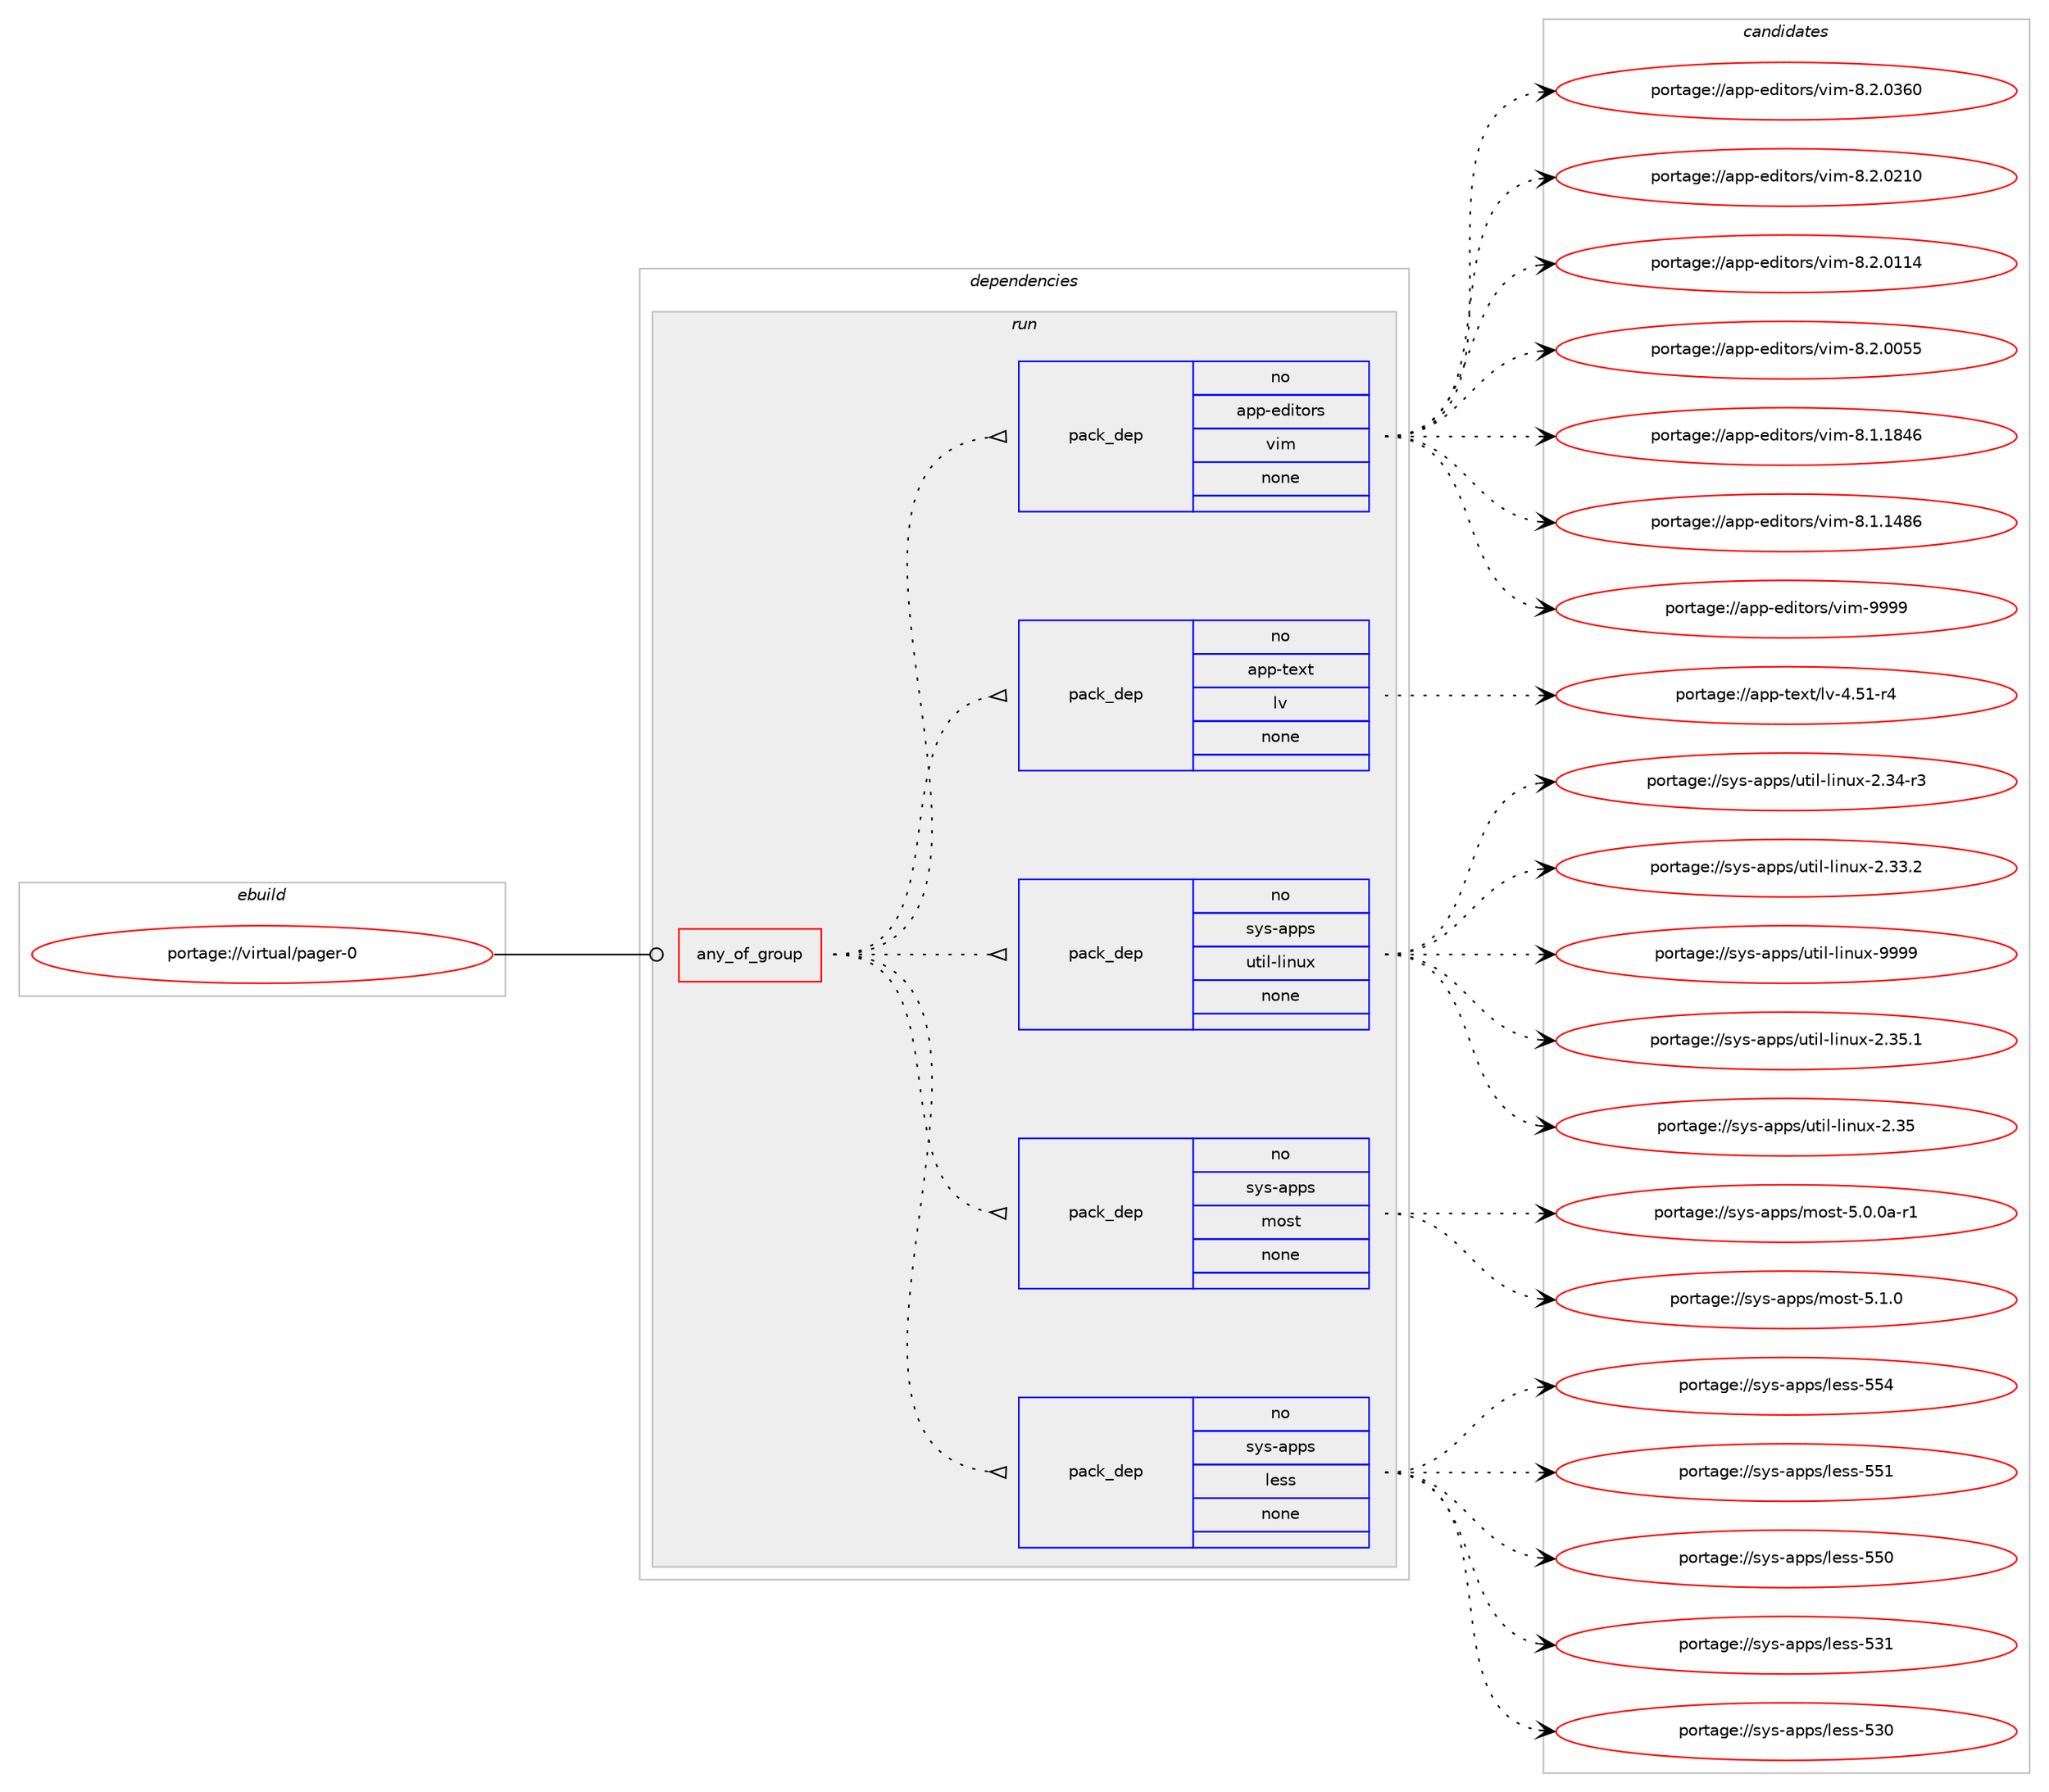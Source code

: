 digraph prolog {

# *************
# Graph options
# *************

newrank=true;
concentrate=true;
compound=true;
graph [rankdir=LR,fontname=Helvetica,fontsize=10,ranksep=1.5];#, ranksep=2.5, nodesep=0.2];
edge  [arrowhead=vee];
node  [fontname=Helvetica,fontsize=10];

# **********
# The ebuild
# **********

subgraph cluster_leftcol {
color=gray;
rank=same;
label=<<i>ebuild</i>>;
id [label="portage://virtual/pager-0", color=red, width=4, href="../virtual/pager-0.svg"];
}

# ****************
# The dependencies
# ****************

subgraph cluster_midcol {
color=gray;
label=<<i>dependencies</i>>;
subgraph cluster_compile {
fillcolor="#eeeeee";
style=filled;
label=<<i>compile</i>>;
}
subgraph cluster_compileandrun {
fillcolor="#eeeeee";
style=filled;
label=<<i>compile and run</i>>;
}
subgraph cluster_run {
fillcolor="#eeeeee";
style=filled;
label=<<i>run</i>>;
subgraph any485 {
dependency21073 [label=<<TABLE BORDER="0" CELLBORDER="1" CELLSPACING="0" CELLPADDING="4"><TR><TD CELLPADDING="10">any_of_group</TD></TR></TABLE>>, shape=none, color=red];subgraph pack17426 {
dependency21074 [label=<<TABLE BORDER="0" CELLBORDER="1" CELLSPACING="0" CELLPADDING="4" WIDTH="220"><TR><TD ROWSPAN="6" CELLPADDING="30">pack_dep</TD></TR><TR><TD WIDTH="110">no</TD></TR><TR><TD>sys-apps</TD></TR><TR><TD>less</TD></TR><TR><TD>none</TD></TR><TR><TD></TD></TR></TABLE>>, shape=none, color=blue];
}
dependency21073:e -> dependency21074:w [weight=20,style="dotted",arrowhead="oinv"];
subgraph pack17427 {
dependency21075 [label=<<TABLE BORDER="0" CELLBORDER="1" CELLSPACING="0" CELLPADDING="4" WIDTH="220"><TR><TD ROWSPAN="6" CELLPADDING="30">pack_dep</TD></TR><TR><TD WIDTH="110">no</TD></TR><TR><TD>sys-apps</TD></TR><TR><TD>most</TD></TR><TR><TD>none</TD></TR><TR><TD></TD></TR></TABLE>>, shape=none, color=blue];
}
dependency21073:e -> dependency21075:w [weight=20,style="dotted",arrowhead="oinv"];
subgraph pack17428 {
dependency21076 [label=<<TABLE BORDER="0" CELLBORDER="1" CELLSPACING="0" CELLPADDING="4" WIDTH="220"><TR><TD ROWSPAN="6" CELLPADDING="30">pack_dep</TD></TR><TR><TD WIDTH="110">no</TD></TR><TR><TD>sys-apps</TD></TR><TR><TD>util-linux</TD></TR><TR><TD>none</TD></TR><TR><TD></TD></TR></TABLE>>, shape=none, color=blue];
}
dependency21073:e -> dependency21076:w [weight=20,style="dotted",arrowhead="oinv"];
subgraph pack17429 {
dependency21077 [label=<<TABLE BORDER="0" CELLBORDER="1" CELLSPACING="0" CELLPADDING="4" WIDTH="220"><TR><TD ROWSPAN="6" CELLPADDING="30">pack_dep</TD></TR><TR><TD WIDTH="110">no</TD></TR><TR><TD>app-text</TD></TR><TR><TD>lv</TD></TR><TR><TD>none</TD></TR><TR><TD></TD></TR></TABLE>>, shape=none, color=blue];
}
dependency21073:e -> dependency21077:w [weight=20,style="dotted",arrowhead="oinv"];
subgraph pack17430 {
dependency21078 [label=<<TABLE BORDER="0" CELLBORDER="1" CELLSPACING="0" CELLPADDING="4" WIDTH="220"><TR><TD ROWSPAN="6" CELLPADDING="30">pack_dep</TD></TR><TR><TD WIDTH="110">no</TD></TR><TR><TD>app-editors</TD></TR><TR><TD>vim</TD></TR><TR><TD>none</TD></TR><TR><TD></TD></TR></TABLE>>, shape=none, color=blue];
}
dependency21073:e -> dependency21078:w [weight=20,style="dotted",arrowhead="oinv"];
}
id:e -> dependency21073:w [weight=20,style="solid",arrowhead="odot"];
}
}

# **************
# The candidates
# **************

subgraph cluster_choices {
rank=same;
color=gray;
label=<<i>candidates</i>>;

subgraph choice17426 {
color=black;
nodesep=1;
choice11512111545971121121154710810111511545535352 [label="portage://sys-apps/less-554", color=red, width=4,href="../sys-apps/less-554.svg"];
choice11512111545971121121154710810111511545535349 [label="portage://sys-apps/less-551", color=red, width=4,href="../sys-apps/less-551.svg"];
choice11512111545971121121154710810111511545535348 [label="portage://sys-apps/less-550", color=red, width=4,href="../sys-apps/less-550.svg"];
choice11512111545971121121154710810111511545535149 [label="portage://sys-apps/less-531", color=red, width=4,href="../sys-apps/less-531.svg"];
choice11512111545971121121154710810111511545535148 [label="portage://sys-apps/less-530", color=red, width=4,href="../sys-apps/less-530.svg"];
dependency21074:e -> choice11512111545971121121154710810111511545535352:w [style=dotted,weight="100"];
dependency21074:e -> choice11512111545971121121154710810111511545535349:w [style=dotted,weight="100"];
dependency21074:e -> choice11512111545971121121154710810111511545535348:w [style=dotted,weight="100"];
dependency21074:e -> choice11512111545971121121154710810111511545535149:w [style=dotted,weight="100"];
dependency21074:e -> choice11512111545971121121154710810111511545535148:w [style=dotted,weight="100"];
}
subgraph choice17427 {
color=black;
nodesep=1;
choice115121115459711211211547109111115116455346494648 [label="portage://sys-apps/most-5.1.0", color=red, width=4,href="../sys-apps/most-5.1.0.svg"];
choice115121115459711211211547109111115116455346484648974511449 [label="portage://sys-apps/most-5.0.0a-r1", color=red, width=4,href="../sys-apps/most-5.0.0a-r1.svg"];
dependency21075:e -> choice115121115459711211211547109111115116455346494648:w [style=dotted,weight="100"];
dependency21075:e -> choice115121115459711211211547109111115116455346484648974511449:w [style=dotted,weight="100"];
}
subgraph choice17428 {
color=black;
nodesep=1;
choice115121115459711211211547117116105108451081051101171204557575757 [label="portage://sys-apps/util-linux-9999", color=red, width=4,href="../sys-apps/util-linux-9999.svg"];
choice1151211154597112112115471171161051084510810511011712045504651534649 [label="portage://sys-apps/util-linux-2.35.1", color=red, width=4,href="../sys-apps/util-linux-2.35.1.svg"];
choice115121115459711211211547117116105108451081051101171204550465153 [label="portage://sys-apps/util-linux-2.35", color=red, width=4,href="../sys-apps/util-linux-2.35.svg"];
choice1151211154597112112115471171161051084510810511011712045504651524511451 [label="portage://sys-apps/util-linux-2.34-r3", color=red, width=4,href="../sys-apps/util-linux-2.34-r3.svg"];
choice1151211154597112112115471171161051084510810511011712045504651514650 [label="portage://sys-apps/util-linux-2.33.2", color=red, width=4,href="../sys-apps/util-linux-2.33.2.svg"];
dependency21076:e -> choice115121115459711211211547117116105108451081051101171204557575757:w [style=dotted,weight="100"];
dependency21076:e -> choice1151211154597112112115471171161051084510810511011712045504651534649:w [style=dotted,weight="100"];
dependency21076:e -> choice115121115459711211211547117116105108451081051101171204550465153:w [style=dotted,weight="100"];
dependency21076:e -> choice1151211154597112112115471171161051084510810511011712045504651524511451:w [style=dotted,weight="100"];
dependency21076:e -> choice1151211154597112112115471171161051084510810511011712045504651514650:w [style=dotted,weight="100"];
}
subgraph choice17429 {
color=black;
nodesep=1;
choice97112112451161011201164710811845524653494511452 [label="portage://app-text/lv-4.51-r4", color=red, width=4,href="../app-text/lv-4.51-r4.svg"];
dependency21077:e -> choice97112112451161011201164710811845524653494511452:w [style=dotted,weight="100"];
}
subgraph choice17430 {
color=black;
nodesep=1;
choice9711211245101100105116111114115471181051094557575757 [label="portage://app-editors/vim-9999", color=red, width=4,href="../app-editors/vim-9999.svg"];
choice971121124510110010511611111411547118105109455646504648515448 [label="portage://app-editors/vim-8.2.0360", color=red, width=4,href="../app-editors/vim-8.2.0360.svg"];
choice971121124510110010511611111411547118105109455646504648504948 [label="portage://app-editors/vim-8.2.0210", color=red, width=4,href="../app-editors/vim-8.2.0210.svg"];
choice971121124510110010511611111411547118105109455646504648494952 [label="portage://app-editors/vim-8.2.0114", color=red, width=4,href="../app-editors/vim-8.2.0114.svg"];
choice971121124510110010511611111411547118105109455646504648485353 [label="portage://app-editors/vim-8.2.0055", color=red, width=4,href="../app-editors/vim-8.2.0055.svg"];
choice971121124510110010511611111411547118105109455646494649565254 [label="portage://app-editors/vim-8.1.1846", color=red, width=4,href="../app-editors/vim-8.1.1846.svg"];
choice971121124510110010511611111411547118105109455646494649525654 [label="portage://app-editors/vim-8.1.1486", color=red, width=4,href="../app-editors/vim-8.1.1486.svg"];
dependency21078:e -> choice9711211245101100105116111114115471181051094557575757:w [style=dotted,weight="100"];
dependency21078:e -> choice971121124510110010511611111411547118105109455646504648515448:w [style=dotted,weight="100"];
dependency21078:e -> choice971121124510110010511611111411547118105109455646504648504948:w [style=dotted,weight="100"];
dependency21078:e -> choice971121124510110010511611111411547118105109455646504648494952:w [style=dotted,weight="100"];
dependency21078:e -> choice971121124510110010511611111411547118105109455646504648485353:w [style=dotted,weight="100"];
dependency21078:e -> choice971121124510110010511611111411547118105109455646494649565254:w [style=dotted,weight="100"];
dependency21078:e -> choice971121124510110010511611111411547118105109455646494649525654:w [style=dotted,weight="100"];
}
}

}
